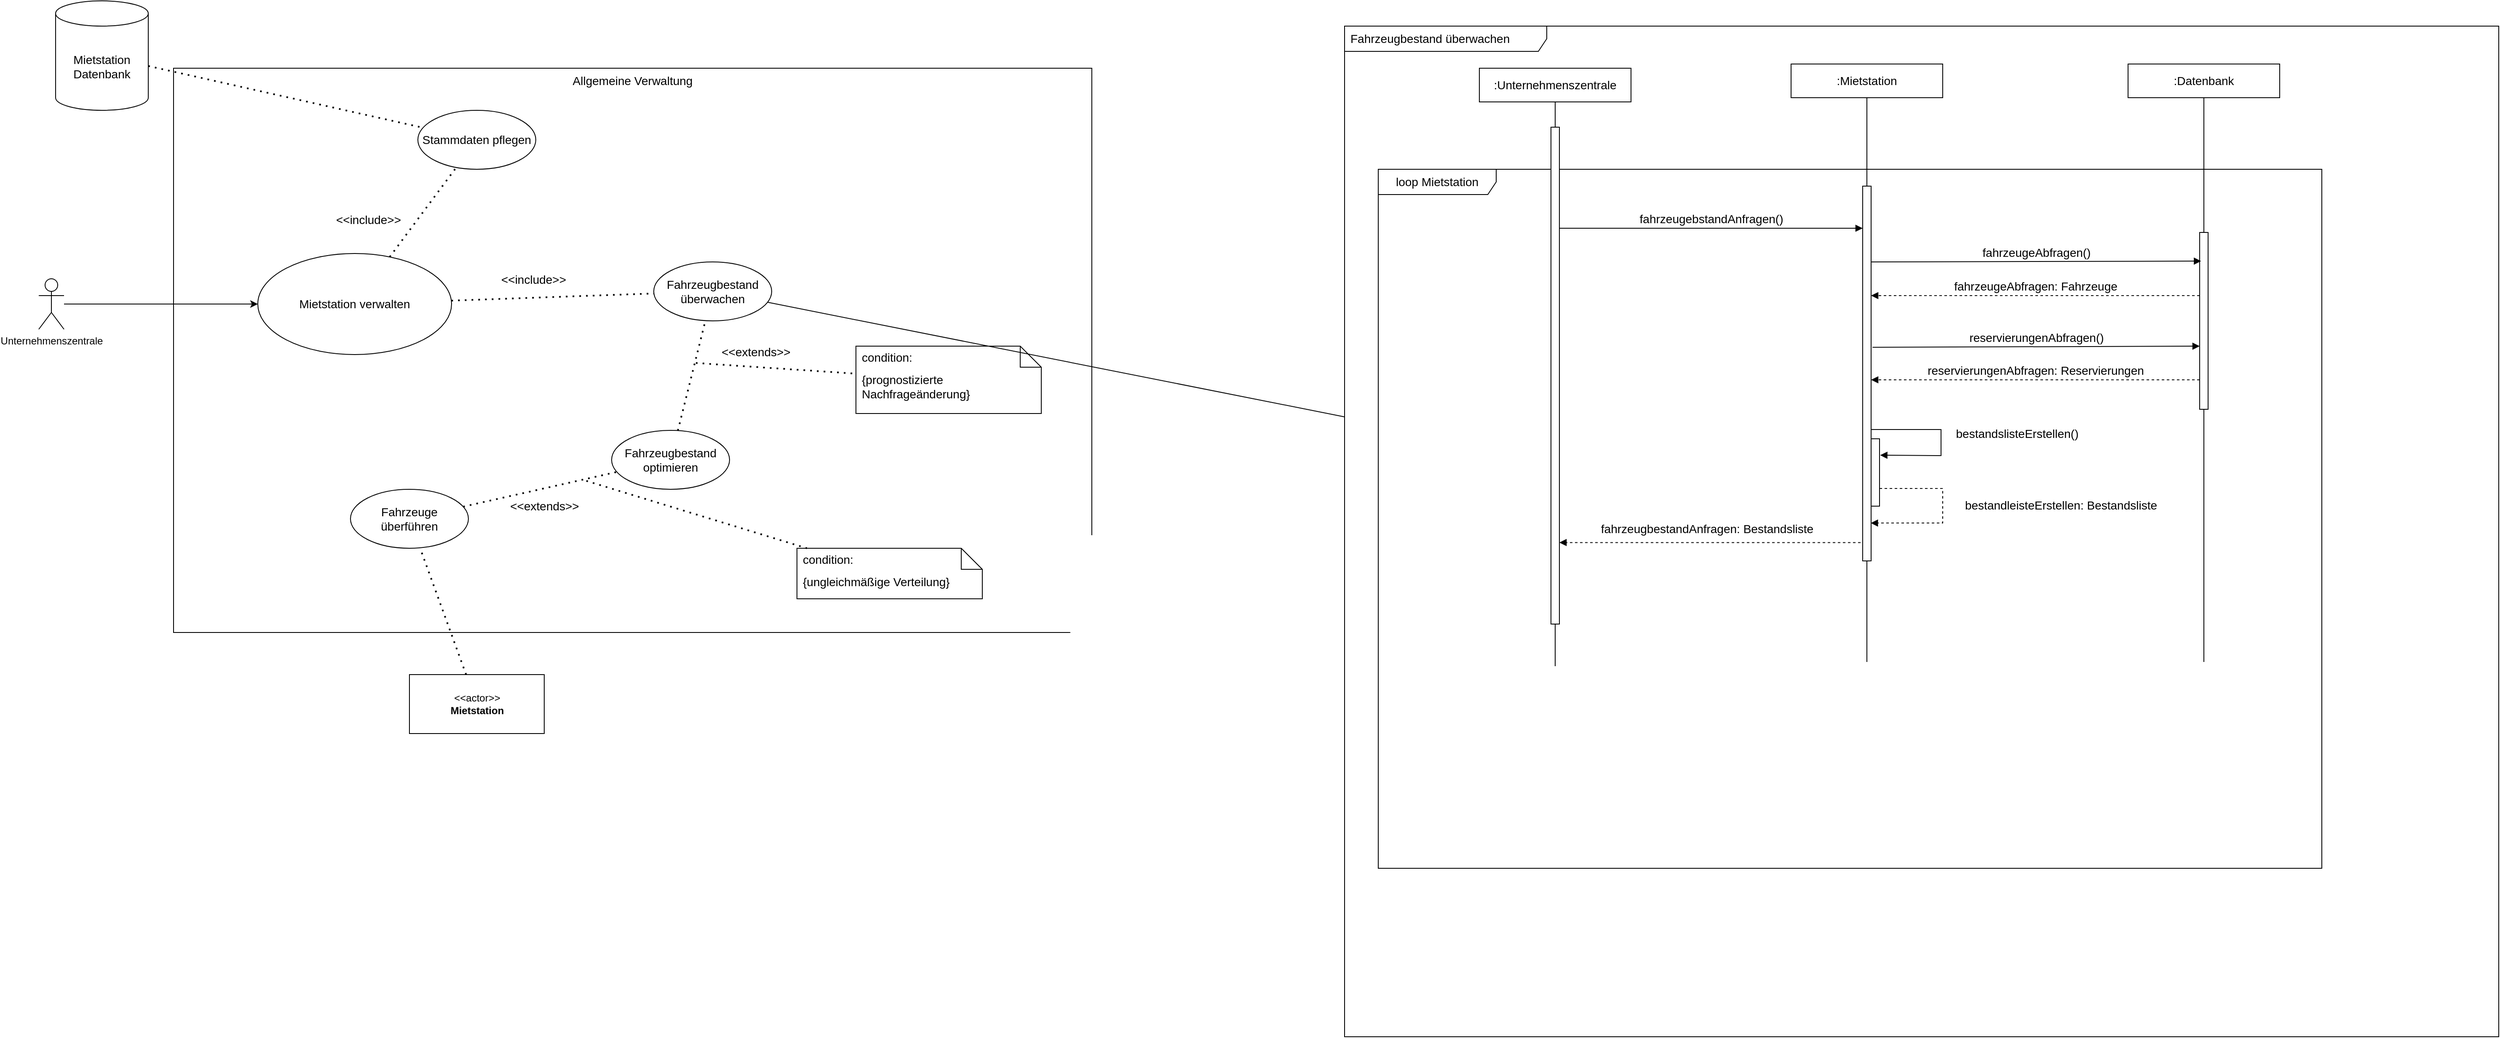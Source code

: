 <mxfile version="16.2.2" type="github">
  <diagram id="T9YhzOFRz3ybyIc2CFFb" name="Page-1">
    <mxGraphModel dx="1465" dy="835" grid="1" gridSize="10" guides="1" tooltips="1" connect="1" arrows="1" fold="1" page="1" pageScale="1" pageWidth="1600" pageHeight="900" math="0" shadow="0">
      <root>
        <mxCell id="0" />
        <mxCell id="1" parent="0" />
        <mxCell id="yq6vvfXI3uli9TNve_ER-16" value="Fahrzeugbestand überwachen" style="shape=umlFrame;whiteSpace=wrap;html=1;width=240;height=30;boundedLbl=1;verticalAlign=middle;align=left;spacingLeft=5;fontSize=14;" vertex="1" parent="1">
          <mxGeometry x="1630" y="40" width="1370" height="1200" as="geometry" />
        </mxCell>
        <mxCell id="yq6vvfXI3uli9TNve_ER-29" value="loop Mietstation" style="shape=umlFrame;whiteSpace=wrap;html=1;fontSize=14;width=140;height=30;" vertex="1" parent="1">
          <mxGeometry x="1670" y="210" width="1120" height="830" as="geometry" />
        </mxCell>
        <mxCell id="vpkyE2I-De3JcrigjXew-1" value="Unternehmenszentrale" style="shape=umlActor;verticalLabelPosition=bottom;verticalAlign=top;html=1;" parent="1" vertex="1">
          <mxGeometry x="80" y="340" width="30" height="60" as="geometry" />
        </mxCell>
        <mxCell id="vpkyE2I-De3JcrigjXew-2" value="Allgemeine Verwaltung" style="rounded=0;whiteSpace=wrap;html=1;verticalAlign=top;fontSize=14;" parent="1" vertex="1">
          <mxGeometry x="240" y="90" width="1090" height="670" as="geometry" />
        </mxCell>
        <mxCell id="vpkyE2I-De3JcrigjXew-8" value="Stammdaten pflegen" style="ellipse;whiteSpace=wrap;html=1;fontSize=14;" parent="1" vertex="1">
          <mxGeometry x="530" y="140" width="140" height="70" as="geometry" />
        </mxCell>
        <mxCell id="vpkyE2I-De3JcrigjXew-9" value="" style="endArrow=classic;html=1;rounded=0;fontSize=14;" parent="1" source="vpkyE2I-De3JcrigjXew-1" target="vpkyE2I-De3JcrigjXew-19" edge="1">
          <mxGeometry width="50" height="50" relative="1" as="geometry">
            <mxPoint x="680" y="440" as="sourcePoint" />
            <mxPoint x="300" y="269.861" as="targetPoint" />
          </mxGeometry>
        </mxCell>
        <mxCell id="vpkyE2I-De3JcrigjXew-10" value="Fahrzeugbestand überwachen" style="ellipse;whiteSpace=wrap;html=1;fontSize=14;" parent="1" vertex="1">
          <mxGeometry x="810" y="320" width="140" height="70" as="geometry" />
        </mxCell>
        <mxCell id="vpkyE2I-De3JcrigjXew-11" value="Fahrzeugbestand optimieren" style="ellipse;whiteSpace=wrap;html=1;fontSize=14;" parent="1" vertex="1">
          <mxGeometry x="760" y="520" width="140" height="70" as="geometry" />
        </mxCell>
        <mxCell id="vpkyE2I-De3JcrigjXew-12" value="Fahrzeuge überführen" style="ellipse;whiteSpace=wrap;html=1;fontSize=14;" parent="1" vertex="1">
          <mxGeometry x="450" y="590" width="140" height="70" as="geometry" />
        </mxCell>
        <mxCell id="vpkyE2I-De3JcrigjXew-13" value="&amp;lt;&amp;lt;include&amp;gt;&amp;gt;" style="endArrow=none;dashed=1;html=1;dashPattern=1 3;strokeWidth=2;rounded=0;fontSize=14;" parent="1" source="vpkyE2I-De3JcrigjXew-19" target="vpkyE2I-De3JcrigjXew-8" edge="1">
          <mxGeometry x="-0.706" y="48" width="50" height="50" relative="1" as="geometry">
            <mxPoint x="537.727" y="280" as="sourcePoint" />
            <mxPoint x="730" y="440" as="targetPoint" />
            <mxPoint x="1" as="offset" />
          </mxGeometry>
        </mxCell>
        <mxCell id="vpkyE2I-De3JcrigjXew-14" value="&amp;lt;&amp;lt;include&amp;gt;&amp;gt;" style="endArrow=none;dashed=1;html=1;dashPattern=1 3;strokeWidth=2;rounded=0;fontSize=14;" parent="1" source="vpkyE2I-De3JcrigjXew-19" target="vpkyE2I-De3JcrigjXew-10" edge="1">
          <mxGeometry x="-0.183" y="21" width="50" height="50" relative="1" as="geometry">
            <mxPoint x="610" y="348.133" as="sourcePoint" />
            <mxPoint x="730" y="440" as="targetPoint" />
            <mxPoint as="offset" />
          </mxGeometry>
        </mxCell>
        <mxCell id="vpkyE2I-De3JcrigjXew-16" value="&amp;lt;&amp;lt;extends&amp;gt;&amp;gt;" style="endArrow=none;dashed=1;html=1;dashPattern=1 3;strokeWidth=2;rounded=0;fontSize=14;" parent="1" source="vpkyE2I-De3JcrigjXew-12" target="vpkyE2I-De3JcrigjXew-11" edge="1">
          <mxGeometry x="0.004" y="-21" width="50" height="50" relative="1" as="geometry">
            <mxPoint x="680" y="490" as="sourcePoint" />
            <mxPoint x="730" y="440" as="targetPoint" />
            <mxPoint as="offset" />
          </mxGeometry>
        </mxCell>
        <mxCell id="vpkyE2I-De3JcrigjXew-17" value="" style="endArrow=none;dashed=1;html=1;dashPattern=1 3;strokeWidth=2;rounded=0;fontSize=14;" parent="1" source="vpkyE2I-De3JcrigjXew-11" target="vpkyE2I-De3JcrigjXew-10" edge="1">
          <mxGeometry width="50" height="50" relative="1" as="geometry">
            <mxPoint x="680" y="490" as="sourcePoint" />
            <mxPoint x="596.707" y="420" as="targetPoint" />
          </mxGeometry>
        </mxCell>
        <mxCell id="vpkyE2I-De3JcrigjXew-18" value="&amp;lt;&amp;lt;extends&amp;gt;&amp;gt;" style="edgeLabel;html=1;align=center;verticalAlign=middle;resizable=0;points=[];fontSize=14;" parent="vpkyE2I-De3JcrigjXew-17" vertex="1" connectable="0">
          <mxGeometry x="-0.104" y="-2" relative="1" as="geometry">
            <mxPoint x="75" y="-35" as="offset" />
          </mxGeometry>
        </mxCell>
        <mxCell id="vpkyE2I-De3JcrigjXew-19" value="Mietstation verwalten" style="ellipse;whiteSpace=wrap;html=1;fontSize=14;" parent="1" vertex="1">
          <mxGeometry x="340" y="310" width="230" height="120" as="geometry" />
        </mxCell>
        <mxCell id="vpkyE2I-De3JcrigjXew-20" value="{ungleichmäßige Verteilung}" style="shape=note2;boundedLbl=1;whiteSpace=wrap;html=1;size=25;verticalAlign=top;align=left;spacingLeft=5;fontSize=14;" parent="1" vertex="1">
          <mxGeometry x="980" y="660" width="220" height="60" as="geometry" />
        </mxCell>
        <mxCell id="vpkyE2I-De3JcrigjXew-21" value="condition:" style="resizeWidth=1;part=1;strokeColor=none;fillColor=none;align=left;spacingLeft=5;fontSize=14;" parent="vpkyE2I-De3JcrigjXew-20" vertex="1">
          <mxGeometry width="220" height="25" relative="1" as="geometry" />
        </mxCell>
        <mxCell id="vpkyE2I-De3JcrigjXew-22" value="" style="endArrow=none;dashed=1;html=1;dashPattern=1 3;strokeWidth=2;rounded=0;fontSize=14;startArrow=none;startFill=0;" parent="1" target="vpkyE2I-De3JcrigjXew-20" edge="1">
          <mxGeometry width="50" height="50" relative="1" as="geometry">
            <mxPoint x="730" y="580" as="sourcePoint" />
            <mxPoint x="730" y="440" as="targetPoint" />
          </mxGeometry>
        </mxCell>
        <mxCell id="vpkyE2I-De3JcrigjXew-23" value="{prognostizierte Nachfrageänderung}" style="shape=note2;boundedLbl=1;whiteSpace=wrap;html=1;size=25;verticalAlign=top;align=left;spacingLeft=5;fontSize=14;" parent="1" vertex="1">
          <mxGeometry x="1050" y="420" width="220" height="80" as="geometry" />
        </mxCell>
        <mxCell id="vpkyE2I-De3JcrigjXew-24" value="condition:" style="resizeWidth=1;part=1;strokeColor=none;fillColor=none;align=left;spacingLeft=5;fontSize=14;" parent="vpkyE2I-De3JcrigjXew-23" vertex="1">
          <mxGeometry width="220" height="25" relative="1" as="geometry" />
        </mxCell>
        <mxCell id="vpkyE2I-De3JcrigjXew-25" value="" style="endArrow=none;dashed=1;html=1;dashPattern=1 3;strokeWidth=2;rounded=0;fontSize=14;" parent="1" target="vpkyE2I-De3JcrigjXew-23" edge="1">
          <mxGeometry width="50" height="50" relative="1" as="geometry">
            <mxPoint x="860" y="440" as="sourcePoint" />
            <mxPoint x="790" y="480" as="targetPoint" />
          </mxGeometry>
        </mxCell>
        <mxCell id="yq6vvfXI3uli9TNve_ER-6" value="&amp;lt;&amp;lt;actor&amp;gt;&amp;gt;&lt;br&gt;&lt;b&gt;Mietstation&lt;/b&gt;" style="text;html=1;align=center;verticalAlign=middle;dashed=0;fillColor=#ffffff;strokeColor=#000000;" vertex="1" parent="1">
          <mxGeometry x="520" y="810" width="160" height="70" as="geometry" />
        </mxCell>
        <mxCell id="yq6vvfXI3uli9TNve_ER-7" value="" style="endArrow=none;dashed=1;html=1;dashPattern=1 3;strokeWidth=2;rounded=0;fontSize=14;startArrow=none;startFill=0;" edge="1" parent="1" source="yq6vvfXI3uli9TNve_ER-6" target="vpkyE2I-De3JcrigjXew-12">
          <mxGeometry width="50" height="50" relative="1" as="geometry">
            <mxPoint x="740" y="590" as="sourcePoint" />
            <mxPoint x="1001.818" y="670" as="targetPoint" />
          </mxGeometry>
        </mxCell>
        <mxCell id="yq6vvfXI3uli9TNve_ER-11" value="&lt;div&gt;Mietstation&lt;br&gt;&lt;/div&gt;&lt;div&gt;Datenbank&lt;/div&gt;" style="shape=cylinder3;whiteSpace=wrap;html=1;boundedLbl=1;backgroundOutline=1;size=15;fontSize=14;" vertex="1" parent="1">
          <mxGeometry x="100" y="10" width="110" height="130" as="geometry" />
        </mxCell>
        <mxCell id="yq6vvfXI3uli9TNve_ER-12" value="" style="endArrow=none;dashed=1;html=1;dashPattern=1 3;strokeWidth=2;rounded=0;fontSize=14;" edge="1" parent="1" source="yq6vvfXI3uli9TNve_ER-11" target="vpkyE2I-De3JcrigjXew-8">
          <mxGeometry width="50" height="50" relative="1" as="geometry">
            <mxPoint x="520" y="260" as="sourcePoint" />
            <mxPoint x="570" y="210" as="targetPoint" />
          </mxGeometry>
        </mxCell>
        <mxCell id="yq6vvfXI3uli9TNve_ER-14" value="" style="endArrow=none;html=1;rounded=0;fontSize=14;" edge="1" parent="1" source="yq6vvfXI3uli9TNve_ER-16" target="vpkyE2I-De3JcrigjXew-10">
          <mxGeometry width="50" height="50" relative="1" as="geometry">
            <mxPoint x="1420" y="500" as="sourcePoint" />
            <mxPoint x="1470" y="450" as="targetPoint" />
          </mxGeometry>
        </mxCell>
        <mxCell id="yq6vvfXI3uli9TNve_ER-18" value=":Unternehmenszentrale" style="shape=umlLifeline;perimeter=lifelinePerimeter;whiteSpace=wrap;html=1;container=1;collapsible=0;recursiveResize=0;outlineConnect=0;lifelineDashed=0;fontSize=14;" vertex="1" parent="1">
          <mxGeometry x="1790" y="90" width="180" height="710" as="geometry" />
        </mxCell>
        <mxCell id="yq6vvfXI3uli9TNve_ER-26" value="" style="html=1;points=[];perimeter=orthogonalPerimeter;fontSize=14;" vertex="1" parent="yq6vvfXI3uli9TNve_ER-18">
          <mxGeometry x="85" y="70" width="10" height="590" as="geometry" />
        </mxCell>
        <mxCell id="yq6vvfXI3uli9TNve_ER-19" value=":Mietstation" style="shape=umlLifeline;perimeter=lifelinePerimeter;whiteSpace=wrap;html=1;container=1;collapsible=0;recursiveResize=0;outlineConnect=0;lifelineDashed=0;fontSize=14;" vertex="1" parent="1">
          <mxGeometry x="2160" y="85" width="180" height="710" as="geometry" />
        </mxCell>
        <mxCell id="yq6vvfXI3uli9TNve_ER-27" value="" style="html=1;points=[];perimeter=orthogonalPerimeter;fontSize=14;" vertex="1" parent="yq6vvfXI3uli9TNve_ER-19">
          <mxGeometry x="85" y="145" width="10" height="445" as="geometry" />
        </mxCell>
        <mxCell id="yq6vvfXI3uli9TNve_ER-37" value="bestandslisteErstellen()" style="html=1;verticalAlign=bottom;labelBackgroundColor=none;endArrow=block;endFill=1;rounded=0;fontSize=14;entryX=1.08;entryY=0.243;entryDx=0;entryDy=0;entryPerimeter=0;" edge="1" parent="yq6vvfXI3uli9TNve_ER-19" source="yq6vvfXI3uli9TNve_ER-27" target="yq6vvfXI3uli9TNve_ER-40">
          <mxGeometry x="0.059" y="90" width="160" relative="1" as="geometry">
            <mxPoint x="113" y="434" as="sourcePoint" />
            <mxPoint x="113" y="465" as="targetPoint" />
            <Array as="points">
              <mxPoint x="178" y="434" />
              <mxPoint x="178" y="465" />
            </Array>
            <mxPoint as="offset" />
          </mxGeometry>
        </mxCell>
        <mxCell id="yq6vvfXI3uli9TNve_ER-40" value="" style="html=1;points=[];perimeter=orthogonalPerimeter;fontSize=14;" vertex="1" parent="yq6vvfXI3uli9TNve_ER-19">
          <mxGeometry x="95" y="445" width="10" height="80" as="geometry" />
        </mxCell>
        <mxCell id="yq6vvfXI3uli9TNve_ER-41" value="bestandleisteErstellen: Bestandsliste" style="html=1;verticalAlign=bottom;labelBackgroundColor=none;endArrow=block;endFill=1;dashed=1;rounded=0;fontSize=14;exitX=1;exitY=0.738;exitDx=0;exitDy=0;exitPerimeter=0;entryX=0.96;entryY=0.899;entryDx=0;entryDy=0;entryPerimeter=0;" edge="1" parent="yq6vvfXI3uli9TNve_ER-19" source="yq6vvfXI3uli9TNve_ER-40" target="yq6vvfXI3uli9TNve_ER-27">
          <mxGeometry x="0.053" y="140" width="160" relative="1" as="geometry">
            <mxPoint x="70" y="465" as="sourcePoint" />
            <mxPoint x="230" y="465" as="targetPoint" />
            <Array as="points">
              <mxPoint x="180" y="504" />
              <mxPoint x="180" y="545" />
            </Array>
            <mxPoint as="offset" />
          </mxGeometry>
        </mxCell>
        <mxCell id="yq6vvfXI3uli9TNve_ER-20" value=":Datenbank" style="shape=umlLifeline;perimeter=lifelinePerimeter;whiteSpace=wrap;html=1;container=1;collapsible=0;recursiveResize=0;outlineConnect=0;lifelineDashed=0;fontSize=14;" vertex="1" parent="1">
          <mxGeometry x="2560" y="85" width="180" height="710" as="geometry" />
        </mxCell>
        <mxCell id="yq6vvfXI3uli9TNve_ER-33" value="" style="html=1;points=[];perimeter=orthogonalPerimeter;fontSize=14;" vertex="1" parent="yq6vvfXI3uli9TNve_ER-20">
          <mxGeometry x="85" y="200" width="10" height="210" as="geometry" />
        </mxCell>
        <mxCell id="yq6vvfXI3uli9TNve_ER-36" value="reservierungenAbfragen()" style="html=1;verticalAlign=bottom;labelBackgroundColor=none;endArrow=block;endFill=1;rounded=0;fontSize=14;exitX=1.167;exitY=0.43;exitDx=0;exitDy=0;exitPerimeter=0;" edge="1" parent="yq6vvfXI3uli9TNve_ER-20" source="yq6vvfXI3uli9TNve_ER-27">
          <mxGeometry width="160" relative="1" as="geometry">
            <mxPoint x="-265" y="335" as="sourcePoint" />
            <mxPoint x="85" y="335.0" as="targetPoint" />
          </mxGeometry>
        </mxCell>
        <mxCell id="yq6vvfXI3uli9TNve_ER-28" value="fahrzeugebstandAnfragen()" style="html=1;verticalAlign=bottom;labelBackgroundColor=none;endArrow=block;endFill=1;rounded=0;fontSize=14;" edge="1" parent="1">
          <mxGeometry width="160" relative="1" as="geometry">
            <mxPoint x="1885" y="280.0" as="sourcePoint" />
            <mxPoint x="2245" y="280.0" as="targetPoint" />
          </mxGeometry>
        </mxCell>
        <mxCell id="yq6vvfXI3uli9TNve_ER-32" value="fahrzeugeAbfragen()" style="html=1;verticalAlign=bottom;labelBackgroundColor=none;endArrow=block;endFill=1;rounded=0;fontSize=14;entryX=0.167;entryY=0.162;entryDx=0;entryDy=0;entryPerimeter=0;" edge="1" parent="1" target="yq6vvfXI3uli9TNve_ER-33">
          <mxGeometry width="160" relative="1" as="geometry">
            <mxPoint x="2255" y="320" as="sourcePoint" />
            <mxPoint x="2605" y="320" as="targetPoint" />
          </mxGeometry>
        </mxCell>
        <mxCell id="yq6vvfXI3uli9TNve_ER-34" value="fahrzeugeAbfragen: Fahrzeuge" style="html=1;verticalAlign=bottom;labelBackgroundColor=none;endArrow=block;endFill=1;dashed=1;rounded=0;fontSize=14;" edge="1" parent="1" source="yq6vvfXI3uli9TNve_ER-33" target="yq6vvfXI3uli9TNve_ER-27">
          <mxGeometry width="160" relative="1" as="geometry">
            <mxPoint x="1970" y="360" as="sourcePoint" />
            <mxPoint x="2120" y="360" as="targetPoint" />
            <Array as="points">
              <mxPoint x="2370" y="360" />
            </Array>
          </mxGeometry>
        </mxCell>
        <mxCell id="yq6vvfXI3uli9TNve_ER-35" value="reservierungenAbfragen: Reservierungen" style="html=1;verticalAlign=bottom;labelBackgroundColor=none;endArrow=block;endFill=1;dashed=1;rounded=0;fontSize=14;" edge="1" parent="1" source="yq6vvfXI3uli9TNve_ER-33" target="yq6vvfXI3uli9TNve_ER-27">
          <mxGeometry width="160" relative="1" as="geometry">
            <mxPoint x="2245" y="460.0" as="sourcePoint" />
            <mxPoint x="2015" y="460.0" as="targetPoint" />
            <Array as="points">
              <mxPoint x="2330" y="460" />
            </Array>
          </mxGeometry>
        </mxCell>
        <mxCell id="yq6vvfXI3uli9TNve_ER-38" value="" style="html=1;verticalAlign=bottom;labelBackgroundColor=none;endArrow=block;endFill=1;dashed=1;rounded=0;fontSize=14;exitX=-0.25;exitY=0.951;exitDx=0;exitDy=0;exitPerimeter=0;" edge="1" parent="1" source="yq6vvfXI3uli9TNve_ER-27" target="yq6vvfXI3uli9TNve_ER-26">
          <mxGeometry width="160" relative="1" as="geometry">
            <mxPoint x="2150" y="420" as="sourcePoint" />
            <mxPoint x="2310" y="420" as="targetPoint" />
          </mxGeometry>
        </mxCell>
        <mxCell id="yq6vvfXI3uli9TNve_ER-39" value="fahrzeugbestandAnfragen: Bestandsliste" style="edgeLabel;html=1;align=center;verticalAlign=middle;resizable=0;points=[];fontSize=14;" vertex="1" connectable="0" parent="yq6vvfXI3uli9TNve_ER-38">
          <mxGeometry x="0.156" y="-1" relative="1" as="geometry">
            <mxPoint x="24" y="-15" as="offset" />
          </mxGeometry>
        </mxCell>
      </root>
    </mxGraphModel>
  </diagram>
</mxfile>
